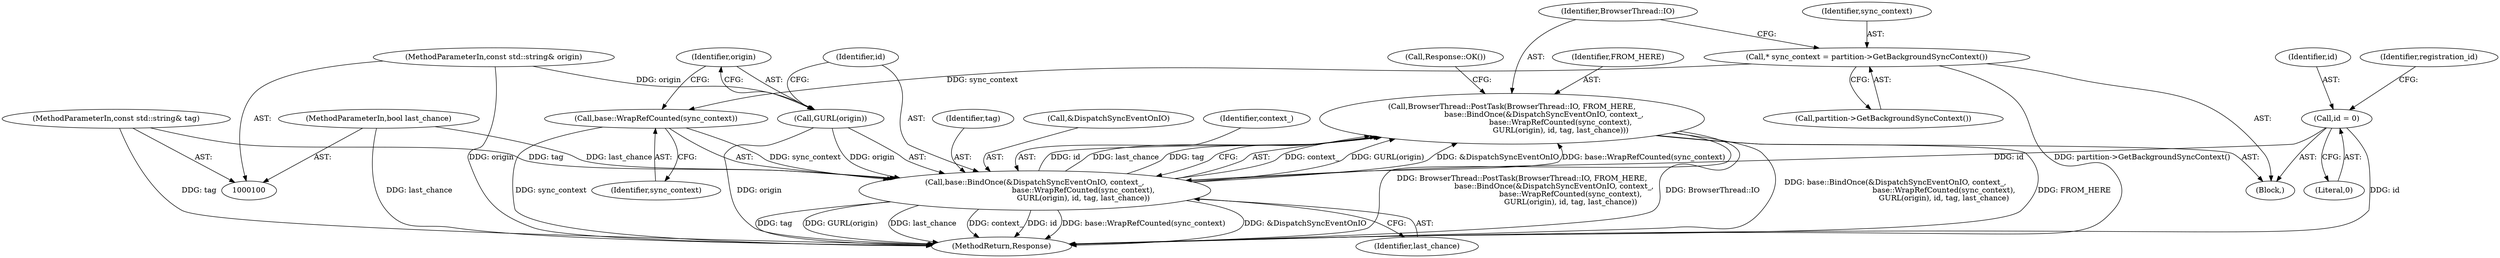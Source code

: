 digraph "0_Chrome_3c8e4852477d5b1e2da877808c998dc57db9460f_26@API" {
"1000138" [label="(Call,BrowserThread::PostTask(BrowserThread::IO, FROM_HERE,\n                           base::BindOnce(&DispatchSyncEventOnIO, context_,\n                                         base::WrapRefCounted(sync_context),\n                                         GURL(origin), id, tag, last_chance)))"];
"1000141" [label="(Call,base::BindOnce(&DispatchSyncEventOnIO, context_,\n                                         base::WrapRefCounted(sync_context),\n                                         GURL(origin), id, tag, last_chance))"];
"1000145" [label="(Call,base::WrapRefCounted(sync_context))"];
"1000135" [label="(Call,* sync_context = partition->GetBackgroundSyncContext())"];
"1000147" [label="(Call,GURL(origin))"];
"1000101" [label="(MethodParameterIn,const std::string& origin)"];
"1000117" [label="(Call,id = 0)"];
"1000103" [label="(MethodParameterIn,const std::string& tag)"];
"1000104" [label="(MethodParameterIn,bool last_chance)"];
"1000137" [label="(Call,partition->GetBackgroundSyncContext())"];
"1000150" [label="(Identifier,tag)"];
"1000141" [label="(Call,base::BindOnce(&DispatchSyncEventOnIO, context_,\n                                         base::WrapRefCounted(sync_context),\n                                         GURL(origin), id, tag, last_chance))"];
"1000118" [label="(Identifier,id)"];
"1000123" [label="(Identifier,registration_id)"];
"1000119" [label="(Literal,0)"];
"1000140" [label="(Identifier,FROM_HERE)"];
"1000142" [label="(Call,&DispatchSyncEventOnIO)"];
"1000105" [label="(Block,)"];
"1000145" [label="(Call,base::WrapRefCounted(sync_context))"];
"1000138" [label="(Call,BrowserThread::PostTask(BrowserThread::IO, FROM_HERE,\n                           base::BindOnce(&DispatchSyncEventOnIO, context_,\n                                         base::WrapRefCounted(sync_context),\n                                         GURL(origin), id, tag, last_chance)))"];
"1000144" [label="(Identifier,context_)"];
"1000117" [label="(Call,id = 0)"];
"1000135" [label="(Call,* sync_context = partition->GetBackgroundSyncContext())"];
"1000103" [label="(MethodParameterIn,const std::string& tag)"];
"1000146" [label="(Identifier,sync_context)"];
"1000101" [label="(MethodParameterIn,const std::string& origin)"];
"1000139" [label="(Identifier,BrowserThread::IO)"];
"1000148" [label="(Identifier,origin)"];
"1000149" [label="(Identifier,id)"];
"1000153" [label="(Call,Response::OK())"];
"1000154" [label="(MethodReturn,Response)"];
"1000147" [label="(Call,GURL(origin))"];
"1000104" [label="(MethodParameterIn,bool last_chance)"];
"1000151" [label="(Identifier,last_chance)"];
"1000136" [label="(Identifier,sync_context)"];
"1000138" -> "1000105"  [label="AST: "];
"1000138" -> "1000141"  [label="CFG: "];
"1000139" -> "1000138"  [label="AST: "];
"1000140" -> "1000138"  [label="AST: "];
"1000141" -> "1000138"  [label="AST: "];
"1000153" -> "1000138"  [label="CFG: "];
"1000138" -> "1000154"  [label="DDG: FROM_HERE"];
"1000138" -> "1000154"  [label="DDG: BrowserThread::PostTask(BrowserThread::IO, FROM_HERE,\n                           base::BindOnce(&DispatchSyncEventOnIO, context_,\n                                         base::WrapRefCounted(sync_context),\n                                         GURL(origin), id, tag, last_chance))"];
"1000138" -> "1000154"  [label="DDG: base::BindOnce(&DispatchSyncEventOnIO, context_,\n                                         base::WrapRefCounted(sync_context),\n                                         GURL(origin), id, tag, last_chance)"];
"1000138" -> "1000154"  [label="DDG: BrowserThread::IO"];
"1000141" -> "1000138"  [label="DDG: context_"];
"1000141" -> "1000138"  [label="DDG: GURL(origin)"];
"1000141" -> "1000138"  [label="DDG: &DispatchSyncEventOnIO"];
"1000141" -> "1000138"  [label="DDG: base::WrapRefCounted(sync_context)"];
"1000141" -> "1000138"  [label="DDG: id"];
"1000141" -> "1000138"  [label="DDG: last_chance"];
"1000141" -> "1000138"  [label="DDG: tag"];
"1000141" -> "1000151"  [label="CFG: "];
"1000142" -> "1000141"  [label="AST: "];
"1000144" -> "1000141"  [label="AST: "];
"1000145" -> "1000141"  [label="AST: "];
"1000147" -> "1000141"  [label="AST: "];
"1000149" -> "1000141"  [label="AST: "];
"1000150" -> "1000141"  [label="AST: "];
"1000151" -> "1000141"  [label="AST: "];
"1000141" -> "1000154"  [label="DDG: &DispatchSyncEventOnIO"];
"1000141" -> "1000154"  [label="DDG: tag"];
"1000141" -> "1000154"  [label="DDG: GURL(origin)"];
"1000141" -> "1000154"  [label="DDG: last_chance"];
"1000141" -> "1000154"  [label="DDG: context_"];
"1000141" -> "1000154"  [label="DDG: id"];
"1000141" -> "1000154"  [label="DDG: base::WrapRefCounted(sync_context)"];
"1000145" -> "1000141"  [label="DDG: sync_context"];
"1000147" -> "1000141"  [label="DDG: origin"];
"1000117" -> "1000141"  [label="DDG: id"];
"1000103" -> "1000141"  [label="DDG: tag"];
"1000104" -> "1000141"  [label="DDG: last_chance"];
"1000145" -> "1000146"  [label="CFG: "];
"1000146" -> "1000145"  [label="AST: "];
"1000148" -> "1000145"  [label="CFG: "];
"1000145" -> "1000154"  [label="DDG: sync_context"];
"1000135" -> "1000145"  [label="DDG: sync_context"];
"1000135" -> "1000105"  [label="AST: "];
"1000135" -> "1000137"  [label="CFG: "];
"1000136" -> "1000135"  [label="AST: "];
"1000137" -> "1000135"  [label="AST: "];
"1000139" -> "1000135"  [label="CFG: "];
"1000135" -> "1000154"  [label="DDG: partition->GetBackgroundSyncContext()"];
"1000147" -> "1000148"  [label="CFG: "];
"1000148" -> "1000147"  [label="AST: "];
"1000149" -> "1000147"  [label="CFG: "];
"1000147" -> "1000154"  [label="DDG: origin"];
"1000101" -> "1000147"  [label="DDG: origin"];
"1000101" -> "1000100"  [label="AST: "];
"1000101" -> "1000154"  [label="DDG: origin"];
"1000117" -> "1000105"  [label="AST: "];
"1000117" -> "1000119"  [label="CFG: "];
"1000118" -> "1000117"  [label="AST: "];
"1000119" -> "1000117"  [label="AST: "];
"1000123" -> "1000117"  [label="CFG: "];
"1000117" -> "1000154"  [label="DDG: id"];
"1000103" -> "1000100"  [label="AST: "];
"1000103" -> "1000154"  [label="DDG: tag"];
"1000104" -> "1000100"  [label="AST: "];
"1000104" -> "1000154"  [label="DDG: last_chance"];
}
